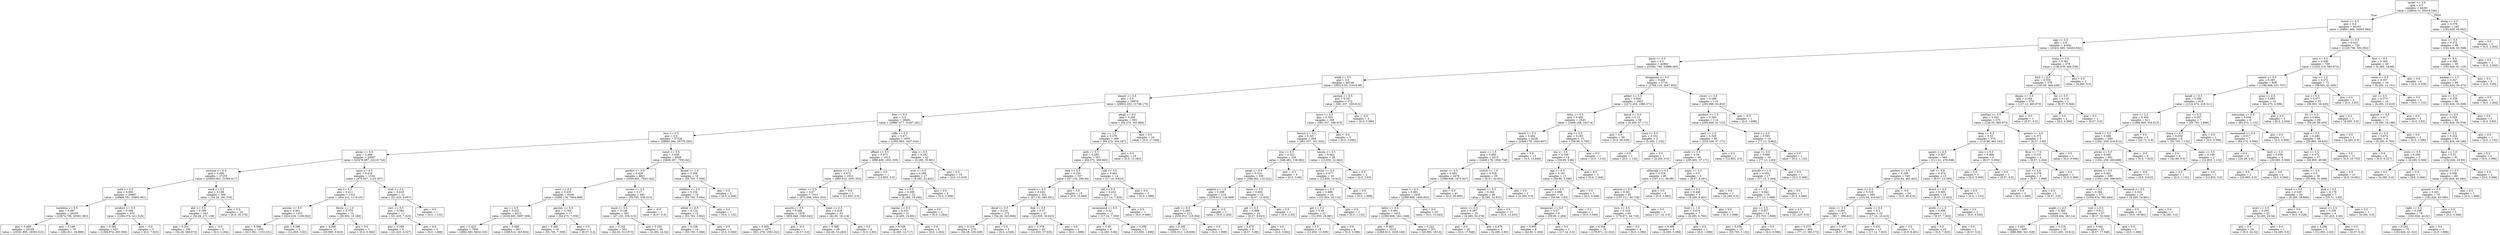 digraph Tree {
node [shape=box] ;
0 [label="reciev <= 0.5\ngini = 0.5\nsamples = 44261\nvalue = [34854.31, 35019.246]"] ;
1 [label="wasnt <= 0.5\ngini = 0.5\nsamples = 44161\nvalue = [34661.484, 34953.584]"] ;
0 -> 1 [labeldistance=2.5, labelangle=45, headlabel="True"] ;
2 [label="egg <= 0.5\ngini = 0.5\nsamples = 43441\nvalue = [33431.685, 34450.932]"] ;
1 -> 2 ;
3 [label="know <= 0.5\ngini = 0.5\nsamples = 42862\nvalue = [33281.709, 33966.393]"] ;
2 -> 3 ;
4 [label="weak <= 0.5\ngini = 0.5\nsamples = 40146\nvalue = [30513.59, 31918.99]"] ;
3 -> 4 ;
5 [label="beauti <= 0.5\ngini = 0.5\nsamples = 39874\nvalue = [29952.253, 31749.175]"] ;
4 -> 5 ;
6 [label="free <= 0.5\ngini = 0.5\nsamples = 39481\nvalue = [29887.977, 31407.281]"] ;
5 -> 6 ;
7 [label="love <= 0.5\ngini = 0.5\nsamples = 37526\nvalue = [28885.284, 29770.265]"] ;
6 -> 7 ;
8 [label="alway <= 0.5\ngini = 0.498\nsamples = 28587\nvalue = [25478.697, 22219.724]"] ;
7 -> 8 ;
9 [label="awesom <= 0.5\ngini = 0.496\nsamples = 27253\nvalue = [25003.061, 21094.417]"] ;
8 -> 9 ;
10 [label="noth <= 0.5\ngini = 0.496\nsamples = 26887\nvalue = [24968.781, 20802.901]"] ;
9 -> 10 ;
11 [label="tasteless <= 0.5\ngini = 0.497\nsamples = 26255\nvalue = [23674.706, 20391.383]"] ;
10 -> 11 ;
12 [label="gini = 0.498\nsamples = 26185\nvalue = [23391.895, 20362.515]"] ;
11 -> 12 ;
13 [label="gini = 0.168\nsamples = 70\nvalue = [282.811, 28.869]"] ;
11 -> 13 ;
14 [label="product <= 3.5\ngini = 0.366\nsamples = 632\nvalue = [1294.074, 411.518]"] ;
10 -> 14 ;
15 [label="gini = 0.362\nsamples = 627\nvalue = [1294.074, 403.594]"] ;
14 -> 15 ;
16 [label="gini = -0.0\nsamples = 5\nvalue = [0.0, 7.925]"] ;
14 -> 16 ;
17 [label="work <= 0.5\ngini = 0.188\nsamples = 366\nvalue = [34.28, 291.516]"] ;
9 -> 17 ;
18 [label="alot <= 0.5\ngini = 0.199\nsamples = 342\nvalue = [34.28, 271.138]"] ;
17 -> 18 ;
19 [label="gini = 0.201\nsamples = 339\nvalue = [34.28, 268.874]"] ;
18 -> 19 ;
20 [label="gini = -0.0\nsamples = 3\nvalue = [0.0, 2.264]"] ;
18 -> 20 ;
21 [label="gini = 0.0\nsamples = 24\nvalue = [0.0, 20.378]"] ;
17 -> 21 ;
22 [label="upon <= 0.5\ngini = 0.418\nsamples = 1334\nvalue = [475.637, 1125.307]"] ;
8 -> 22 ;
23 [label="ate <= 0.5\ngini = 0.411\nsamples = 1322\nvalue = [454.212, 1116.25]"] ;
22 -> 23 ;
24 [label="answer <= 0.5\ngini = 0.401\nsamples = 1310\nvalue = [424.216, 1106.062]"] ;
23 -> 24 ;
25 [label="gini = 0.396\nsamples = 1305\nvalue = [411.361, 1103.231]"] ;
24 -> 25 ;
26 [label="gini = 0.296\nsamples = 5\nvalue = [12.855, 2.83]"] ;
24 -> 26 ;
27 [label="throw <= 1.0\ngini = 0.379\nsamples = 12\nvalue = [29.995, 10.189]"] ;
23 -> 27 ;
28 [label="gini = 0.368\nsamples = 11\nvalue = [29.995, 9.623]"] ;
27 -> 28 ;
29 [label="gini = 0.0\nsamples = 1\nvalue = [0.0, 0.566]"] ;
27 -> 29 ;
30 [label="truli <= 0.5\ngini = 0.418\nsamples = 12\nvalue = [21.425, 9.057]"] ;
22 -> 30 ;
31 [label="serv <= 0.5\ngini = 0.394\nsamples = 11\nvalue = [21.425, 7.925]"] ;
30 -> 31 ;
32 [label="gini = 0.349\nsamples = 9\nvalue = [21.425, 6.227]"] ;
31 -> 32 ;
33 [label="gini = 0.0\nsamples = 2\nvalue = [0.0, 1.698]"] ;
31 -> 33 ;
34 [label="gini = 0.0\nsamples = 1\nvalue = [0.0, 1.132]"] ;
30 -> 34 ;
35 [label="vomit <= 0.5\ngini = 0.428\nsamples = 8939\nvalue = [3406.587, 7550.54]"] ;
7 -> 35 ;
36 [label="perfect <= 0.5\ngini = 0.426\nsamples = 8921\nvalue = [3350.881, 7543.182]"] ;
35 -> 36 ;
37 [label="wors <= 0.5\ngini = 0.435\nsamples = 8329\nvalue = [3295.176, 7004.868]"] ;
36 -> 37 ;
38 [label="say <= 0.5\ngini = 0.432\nsamples = 8312\nvalue = [3230.901, 6997.509]"] ;
37 -> 38 ;
39 [label="gini = 0.423\nsamples = 7845\nvalue = [2892.385, 6634.105]"] ;
38 -> 39 ;
40 [label="gini = 0.499\nsamples = 467\nvalue = [338.516, 363.404]"] ;
38 -> 40 ;
41 [label="parsley <= 0.5\ngini = 0.184\nsamples = 17\nvalue = [64.275, 7.359]"] ;
37 -> 41 ;
42 [label="gini = 0.206\nsamples = 16\nvalue = [55.705, 7.359]"] ;
41 -> 42 ;
43 [label="gini = 0.0\nsamples = 1\nvalue = [8.57, 0.0]"] ;
41 -> 43 ;
44 [label="review <= 2.5\ngini = 0.17\nsamples = 592\nvalue = [55.705, 538.313]"] ;
36 -> 44 ;
45 [label="hand <= 0.5\ngini = 0.148\nsamples = 591\nvalue = [47.135, 538.313]"] ;
44 -> 45 ;
46 [label="gini = 0.142\nsamples = 561\nvalue = [42.85, 513.973]"] ;
45 -> 46 ;
47 [label="gini = 0.255\nsamples = 30\nvalue = [4.285, 24.34]"] ;
45 -> 47 ;
48 [label="gini = -0.0\nsamples = 1\nvalue = [8.57, 0.0]"] ;
44 -> 48 ;
49 [label="fennel <= 1.0\ngini = 0.206\nsamples = 18\nvalue = [55.705, 7.359]"] ;
35 -> 49 ;
50 [label="children <= 0.5\ngini = 0.154\nsamples = 16\nvalue = [55.705, 5.094]"] ;
49 -> 50 ;
51 [label="either <= 0.5\ngini = 0.124\nsamples = 15\nvalue = [55.705, 3.962]"] ;
50 -> 51 ;
52 [label="gini = 0.108\nsamples = 14\nvalue = [55.705, 3.396]"] ;
51 -> 52 ;
53 [label="gini = 0.0\nsamples = 1\nvalue = [0.0, 0.566]"] ;
51 -> 53 ;
54 [label="gini = 0.0\nsamples = 1\nvalue = [0.0, 1.132]"] ;
50 -> 54 ;
55 [label="gini = 0.0\nsamples = 2\nvalue = [0.0, 2.264]"] ;
49 -> 55 ;
56 [label="coffe <= 2.5\ngini = 0.471\nsamples = 1955\nvalue = [1002.693, 1637.016]"] ;
6 -> 56 ;
57 [label="offend <= 0.5\ngini = 0.473\nsamples = 1913\nvalue = [998.408, 1601.355]"] ;
56 -> 57 ;
58 [label="poison <= 1.5\ngini = 0.472\nsamples = 1912\nvalue = [985.553, 1601.355]"] ;
57 -> 58 ;
59 [label="rather <= 0.5\ngini = 0.47\nsamples = 1911\nvalue = [972.698, 1601.355]"] ;
58 -> 59 ;
60 [label="ascorb <= 0.5\ngini = 0.466\nsamples = 1878\nvalue = [929.848, 1583.242]"] ;
59 -> 60 ;
61 [label="gini = 0.465\nsamples = 1877\nvalue = [921.278, 1583.242]"] ;
60 -> 61 ;
62 [label="gini = -0.0\nsamples = 1\nvalue = [8.57, 0.0]"] ;
60 -> 62 ;
63 [label="treat <= 0.5\ngini = 0.418\nsamples = 33\nvalue = [42.85, 18.114]"] ;
59 -> 63 ;
64 [label="gini = 0.388\nsamples = 29\nvalue = [42.85, 15.283]"] ;
63 -> 64 ;
65 [label="gini = 0.0\nsamples = 4\nvalue = [0.0, 2.83]"] ;
63 -> 65 ;
66 [label="gini = 0.0\nsamples = 1\nvalue = [12.855, 0.0]"] ;
58 -> 66 ;
67 [label="gini = 0.0\nsamples = 1\nvalue = [12.855, 0.0]"] ;
57 -> 67 ;
68 [label="ship <= 0.5\ngini = 0.192\nsamples = 42\nvalue = [4.285, 35.661]"] ;
56 -> 68 ;
69 [label="ever <= 0.5\ngini = 0.268\nsamples = 27\nvalue = [4.285, 22.642]"] ;
68 -> 69 ;
70 [label="bar <= 0.5\ngini = 0.298\nsamples = 23\nvalue = [4.285, 19.246]"] ;
69 -> 70 ;
71 [label="regular <= 0.5\ngini = 0.322\nsamples = 21\nvalue = [4.285, 16.981]"] ;
70 -> 71 ;
72 [label="gini = 0.349\nsamples = 18\nvalue = [4.285, 14.717]"] ;
71 -> 72 ;
73 [label="gini = 0.0\nsamples = 3\nvalue = [0.0, 2.264]"] ;
71 -> 73 ;
74 [label="gini = 0.0\nsamples = 2\nvalue = [0.0, 2.264]"] ;
70 -> 74 ;
75 [label="gini = 0.0\nsamples = 4\nvalue = [0.0, 3.396]"] ;
69 -> 75 ;
76 [label="gini = 0.0\nsamples = 15\nvalue = [0.0, 13.019]"] ;
68 -> 76 ;
77 [label="peopl <= 0.5\ngini = 0.266\nsamples = 393\nvalue = [64.275, 341.894]"] ;
5 -> 77 ;
78 [label="day <= 1.5\ngini = 0.276\nsamples = 369\nvalue = [64.275, 324.347]"] ;
77 -> 78 ;
79 [label="noth <= 0.5\ngini = 0.285\nsamples = 351\nvalue = [64.275, 309.063]"] ;
78 -> 79 ;
80 [label="larg <= 0.5\ngini = 0.235\nsamples = 337\nvalue = [47.135, 299.44]"] ;
79 -> 80 ;
81 [label="would <= 0.5\ngini = 0.244\nsamples = 322\nvalue = [47.135, 283.591]"] ;
80 -> 81 ;
82 [label="decaf <= 0.5\ngini = 0.216\nsamples = 275\nvalue = [34.28, 243.968]"] ;
81 -> 82 ;
83 [label="gini = 0.219\nsamples = 270\nvalue = [34.28, 239.439]"] ;
82 -> 83 ;
84 [label="gini = 0.0\nsamples = 5\nvalue = [0.0, 4.528]"] ;
82 -> 84 ;
85 [label="feel <= 0.5\ngini = 0.37\nsamples = 47\nvalue = [12.855, 39.623]"] ;
81 -> 85 ;
86 [label="gini = 0.378\nsamples = 45\nvalue = [12.855, 37.925]"] ;
85 -> 86 ;
87 [label="gini = 0.0\nsamples = 2\nvalue = [0.0, 1.698]"] ;
85 -> 87 ;
88 [label="gini = 0.0\nsamples = 15\nvalue = [0.0, 15.849]"] ;
80 -> 88 ;
89 [label="rubi <= 0.5\ngini = 0.461\nsamples = 14\nvalue = [17.14, 9.623]"] ;
79 -> 89 ;
90 [label="tall <= 0.5\ngini = 0.432\nsamples = 12\nvalue = [17.14, 7.925]"] ;
89 -> 90 ;
91 [label="recommend <= 0.5\ngini = 0.42\nsamples = 11\nvalue = [17.14, 7.359]"] ;
90 -> 91 ;
92 [label="gini = 0.49\nsamples = 8\nvalue = [4.285, 5.66]"] ;
91 -> 92 ;
93 [label="gini = 0.206\nsamples = 3\nvalue = [12.855, 1.698]"] ;
91 -> 93 ;
94 [label="gini = 0.0\nsamples = 1\nvalue = [0.0, 0.566]"] ;
90 -> 94 ;
95 [label="gini = 0.0\nsamples = 2\nvalue = [0.0, 1.698]"] ;
89 -> 95 ;
96 [label="gini = 0.0\nsamples = 18\nvalue = [0.0, 15.283]"] ;
78 -> 96 ;
97 [label="gini = 0.0\nsamples = 24\nvalue = [0.0, 17.548]"] ;
77 -> 97 ;
98 [label="caution <= 0.5\ngini = 0.357\nsamples = 272\nvalue = [561.337, 169.815]"] ;
4 -> 98 ;
99 [label="move <= 0.5\ngini = 0.353\nsamples = 269\nvalue = [561.337, 166.419]"] ;
98 -> 99 ;
100 [label="favorit <= 0.5\ngini = 0.347\nsamples = 264\nvalue = [561.337, 161.324]"] ;
99 -> 100 ;
101 [label="live <= 0.5\ngini = 0.322\nsamples = 236\nvalue = [548.482, 138.682]"] ;
100 -> 101 ;
102 [label="peopl <= 0.5\ngini = 0.314\nsamples = 230\nvalue = [548.482, 133.022]"] ;
101 -> 102 ;
103 [label="english <= 1.5\ngini = 0.298\nsamples = 214\nvalue = [539.912, 120.569]"] ;
102 -> 103 ;
104 [label="carb <= 0.5\ngini = 0.295\nsamples = 212\nvalue = [539.912, 118.304]"] ;
103 -> 104 ;
105 [label="gini = 0.292\nsamples = 211\nvalue = [539.912, 116.606]"] ;
104 -> 105 ;
106 [label="gini = 0.0\nsamples = 1\nvalue = [0.0, 1.698]"] ;
104 -> 106 ;
107 [label="gini = -0.0\nsamples = 2\nvalue = [0.0, 2.264]"] ;
103 -> 107 ;
108 [label="black <= 0.5\ngini = 0.483\nsamples = 16\nvalue = [8.57, 12.453]"] ;
102 -> 108 ;
109 [label="get <= 0.5\ngini = 0.498\nsamples = 14\nvalue = [8.57, 9.623]"] ;
108 -> 109 ;
110 [label="gini = 0.479\nsamples = 9\nvalue = [8.57, 5.66]"] ;
109 -> 110 ;
111 [label="gini = 0.0\nsamples = 5\nvalue = [0.0, 3.962]"] ;
109 -> 111 ;
112 [label="gini = 0.0\nsamples = 2\nvalue = [0.0, 2.83]"] ;
108 -> 112 ;
113 [label="gini = -0.0\nsamples = 6\nvalue = [0.0, 5.66]"] ;
101 -> 113 ;
114 [label="becom <= 0.5\ngini = 0.462\nsamples = 28\nvalue = [12.855, 22.642]"] ;
100 -> 114 ;
115 [label="mocha <= 0.5\ngini = 0.477\nsamples = 25\nvalue = [12.855, 19.812]"] ;
114 -> 115 ;
116 [label="danger <= 0.5\ngini = 0.486\nsamples = 24\nvalue = [12.855, 18.114]"] ;
115 -> 116 ;
117 [label="get <= 0.5\ngini = 0.49\nsamples = 22\nvalue = [12.855, 16.981]"] ;
116 -> 117 ;
118 [label="gini = 0.5\nsamples = 18\nvalue = [12.855, 13.585]"] ;
117 -> 118 ;
119 [label="gini = 0.0\nsamples = 4\nvalue = [0.0, 3.396]"] ;
117 -> 119 ;
120 [label="gini = 0.0\nsamples = 2\nvalue = [0.0, 1.132]"] ;
116 -> 120 ;
121 [label="gini = 0.0\nsamples = 1\nvalue = [0.0, 1.698]"] ;
115 -> 121 ;
122 [label="gini = 0.0\nsamples = 3\nvalue = [0.0, 2.83]"] ;
114 -> 122 ;
123 [label="gini = -0.0\nsamples = 5\nvalue = [0.0, 5.094]"] ;
99 -> 123 ;
124 [label="gini = -0.0\nsamples = 3\nvalue = [0.0, 3.396]"] ;
98 -> 124 ;
125 [label="disappoint <= 0.5\ngini = 0.489\nsamples = 2716\nvalue = [2768.119, 2047.403]"] ;
3 -> 125 ;
126 [label="addict <= 0.5\ngini = 0.494\nsamples = 2601\nvalue = [2472.453, 1984.571]"] ;
125 -> 126 ;
127 [label="refus <= 0.5\ngini = 0.492\nsamples = 2543\nvalue = [2468.168, 1927.4]"] ;
126 -> 127 ;
128 [label="hearti <= 0.5\ngini = 0.494\nsamples = 2528\nvalue = [2408.178, 1920.607]"] ;
127 -> 128 ;
129 [label="mani <= 1.5\ngini = 0.493\nsamples = 2515\nvalue = [2408.178, 1904.758]"] ;
128 -> 129 ;
130 [label="easier <= 0.5\ngini = 0.492\nsamples = 2476\nvalue = [2399.608, 1871.927]"] ;
129 -> 130 ;
131 [label="toast <= 0.5\ngini = 0.491\nsamples = 2435\nvalue = [2399.608, 1836.832]"] ;
130 -> 131 ;
132 [label="delici <= 0.5\ngini = 0.491\nsamples = 2415\nvalue = [2399.608, 1821.549]"] ;
131 -> 132 ;
133 [label="gini = 0.483\nsamples = 2214\nvalue = [2369.613, 1638.149]"] ;
132 -> 133 ;
134 [label="gini = 0.242\nsamples = 201\nvalue = [29.995, 183.4]"] ;
132 -> 134 ;
135 [label="gini = 0.0\nsamples = 20\nvalue = [0.0, 15.283]"] ;
131 -> 135 ;
136 [label="gini = 0.0\nsamples = 41\nvalue = [0.0, 35.095]"] ;
130 -> 136 ;
137 [label="switch <= 1.0\ngini = 0.328\nsamples = 39\nvalue = [8.57, 32.831]"] ;
129 -> 137 ;
138 [label="ingredi <= 0.5\ngini = 0.204\nsamples = 38\nvalue = [4.285, 32.831]"] ;
137 -> 138 ;
139 [label="never <= 0.5\ngini = 0.287\nsamples = 25\nvalue = [4.285, 20.378]"] ;
138 -> 139 ;
140 [label="gini = 0.0\nsamples = 20\nvalue = [0.0, 17.548]"] ;
139 -> 140 ;
141 [label="gini = 0.479\nsamples = 5\nvalue = [4.285, 2.83]"] ;
139 -> 141 ;
142 [label="gini = 0.0\nsamples = 13\nvalue = [0.0, 12.453]"] ;
138 -> 142 ;
143 [label="gini = 0.0\nsamples = 1\nvalue = [4.285, 0.0]"] ;
137 -> 143 ;
144 [label="gini = 0.0\nsamples = 13\nvalue = [0.0, 15.849]"] ;
128 -> 144 ;
145 [label="elig <= 0.5\ngini = 0.183\nsamples = 15\nvalue = [59.99, 6.793]"] ;
127 -> 145 ;
146 [label="tea <= 3.0\ngini = 0.158\nsamples = 14\nvalue = [59.99, 5.66]"] ;
145 -> 146 ;
147 [label="age <= 0.5\ngini = 0.101\nsamples = 11\nvalue = [59.99, 3.396]"] ;
146 -> 147 ;
148 [label="enough <= 0.5\ngini = 0.086\nsamples = 10\nvalue = [59.99, 2.83]"] ;
147 -> 148 ;
149 [label="temporari <= 0.5\ngini = 0.07\nsamples = 9\nvalue = [59.99, 2.264]"] ;
148 -> 149 ;
150 [label="gini = 0.095\nsamples = 8\nvalue = [42.85, 2.264]"] ;
149 -> 150 ;
151 [label="gini = 0.0\nsamples = 1\nvalue = [17.14, 0.0]"] ;
149 -> 151 ;
152 [label="gini = 0.0\nsamples = 1\nvalue = [0.0, 0.566]"] ;
148 -> 152 ;
153 [label="gini = 0.0\nsamples = 1\nvalue = [0.0, 0.566]"] ;
147 -> 153 ;
154 [label="gini = 0.0\nsamples = 3\nvalue = [0.0, 2.264]"] ;
146 -> 154 ;
155 [label="gini = 0.0\nsamples = 1\nvalue = [0.0, 1.132]"] ;
145 -> 155 ;
156 [label="batch <= 0.5\ngini = 0.13\nsamples = 58\nvalue = [4.285, 57.171]"] ;
126 -> 156 ;
157 [label="gini = 0.0\nsamples = 56\nvalue = [0.0, 56.039]"] ;
156 -> 157 ;
158 [label="crazi <= 0.5\ngini = 0.331\nsamples = 2\nvalue = [4.285, 1.132]"] ;
156 -> 158 ;
159 [label="gini = 0.0\nsamples = 1\nvalue = [0.0, 1.132]"] ;
158 -> 159 ;
160 [label="gini = 0.0\nsamples = 1\nvalue = [4.285, 0.0]"] ;
158 -> 160 ;
161 [label="receiv <= 3.0\ngini = 0.289\nsamples = 115\nvalue = [295.666, 62.832]"] ;
125 -> 161 ;
162 [label="product <= 1.5\ngini = 0.284\nsamples = 114\nvalue = [295.666, 61.133]"] ;
161 -> 162 ;
163 [label="part <= 1.0\ngini = 0.329\nsamples = 95\nvalue = [218.536, 57.171]"] ;
162 -> 163 ;
164 [label="could <= 0.5\ngini = 0.34\nsamples = 94\nvalue = [205.681, 57.171]"] ;
163 -> 164 ;
165 [label="although <= 0.5\ngini = 0.318\nsamples = 85\nvalue = [197.111, 48.68]"] ;
164 -> 165 ;
166 [label="neutral <= 0.5\ngini = 0.301\nsamples = 81\nvalue = [197.111, 44.718]"] ;
165 -> 166 ;
167 [label="turn <= 0.5\ngini = 0.319\nsamples = 80\nvalue = [179.971, 44.718]"] ;
166 -> 167 ;
168 [label="gini = 0.304\nsamples = 76\nvalue = [179.971, 41.322]"] ;
167 -> 168 ;
169 [label="gini = 0.0\nsamples = 4\nvalue = [0.0, 3.396]"] ;
167 -> 169 ;
170 [label="gini = 0.0\nsamples = 1\nvalue = [17.14, 0.0]"] ;
166 -> 170 ;
171 [label="gini = 0.0\nsamples = 4\nvalue = [0.0, 3.962]"] ;
165 -> 171 ;
172 [label="enjoy <= 2.5\ngini = 0.5\nsamples = 9\nvalue = [8.57, 8.491]"] ;
164 -> 172 ;
173 [label="load <= 0.5\ngini = 0.446\nsamples = 8\nvalue = [4.285, 8.491]"] ;
172 -> 173 ;
174 [label="food <= 1.0\ngini = 0.474\nsamples = 7\nvalue = [4.285, 6.793]"] ;
173 -> 174 ;
175 [label="gini = 0.496\nsamples = 6\nvalue = [4.285, 5.094]"] ;
174 -> 175 ;
176 [label="gini = 0.0\nsamples = 1\nvalue = [0.0, 1.698]"] ;
174 -> 176 ;
177 [label="gini = 0.0\nsamples = 1\nvalue = [0.0, 1.698]"] ;
173 -> 177 ;
178 [label="gini = 0.0\nsamples = 1\nvalue = [4.285, 0.0]"] ;
172 -> 178 ;
179 [label="gini = 0.0\nsamples = 1\nvalue = [12.855, 0.0]"] ;
163 -> 179 ;
180 [label="limb <= 0.5\ngini = 0.093\nsamples = 19\nvalue = [77.13, 3.962]"] ;
162 -> 180 ;
181 [label="snap <= 0.5\ngini = 0.068\nsamples = 18\nvalue = [77.13, 2.83]"] ;
180 -> 181 ;
182 [label="possibl <= 1.5\ngini = 0.055\nsamples = 17\nvalue = [77.13, 2.264]"] ;
181 -> 182 ;
183 [label="oil <= 1.5\ngini = 0.042\nsamples = 16\nvalue = [77.13, 1.698]"] ;
182 -> 183 ;
184 [label="guy <= 0.5\ngini = 0.057\nsamples = 14\nvalue = [55.705, 1.698]"] ;
183 -> 184 ;
185 [label="gini = 0.039\nsamples = 13\nvalue = [55.705, 1.132]"] ;
184 -> 185 ;
186 [label="gini = 0.0\nsamples = 1\nvalue = [0.0, 0.566]"] ;
184 -> 186 ;
187 [label="gini = 0.0\nsamples = 2\nvalue = [21.425, 0.0]"] ;
183 -> 187 ;
188 [label="gini = 0.0\nsamples = 1\nvalue = [0.0, 0.566]"] ;
182 -> 188 ;
189 [label="gini = 0.0\nsamples = 1\nvalue = [0.0, 0.566]"] ;
181 -> 189 ;
190 [label="gini = 0.0\nsamples = 1\nvalue = [0.0, 1.132]"] ;
180 -> 190 ;
191 [label="gini = -0.0\nsamples = 1\nvalue = [0.0, 1.698]"] ;
161 -> 191 ;
192 [label="troop <= 0.5\ngini = 0.361\nsamples = 579\nvalue = [149.976, 484.539]"] ;
2 -> 192 ;
193 [label="bird <= 0.5\ngini = 0.355\nsamples = 578\nvalue = [145.69, 484.539]"] ;
192 -> 193 ;
194 [label="despis <= 0.5\ngini = 0.344\nsamples = 576\nvalue = [137.12, 483.973]"] ;
193 -> 194 ;
195 [label="xanthan <= 0.5\ngini = 0.332\nsamples = 575\nvalue = [128.55, 483.973]"] ;
194 -> 195 ;
196 [label="deep <= 0.5\ngini = 0.32\nsamples = 570\nvalue = [119.98, 481.142]"] ;
195 -> 196 ;
197 [label="pantri <= 0.5\ngini = 0.307\nsamples = 564\nvalue = [111.41, 476.048]"] ;
196 -> 197 ;
198 [label="perfect <= 0.5\ngini = 0.298\nsamples = 549\nvalue = [102.84, 462.463]"] ;
197 -> 198 ;
199 [label="item <= 0.5\ngini = 0.318\nsamples = 495\nvalue = [102.84, 416.047]"] ;
198 -> 199 ;
200 [label="choic <= 0.5\ngini = 0.291\nsamples = 471\nvalue = [85.7, 399.631]"] ;
199 -> 200 ;
201 [label="gini = 0.275\nsamples = 460\nvalue = [77.13, 392.273]"] ;
200 -> 201 ;
202 [label="gini = 0.497\nsamples = 11\nvalue = [8.57, 7.359]"] ;
200 -> 202 ;
203 [label="make <= 0.5\ngini = 0.5\nsamples = 24\nvalue = [17.14, 16.415]"] ;
199 -> 203 ;
204 [label="gini = 0.432\nsamples = 13\nvalue = [17.14, 7.925]"] ;
203 -> 204 ;
205 [label="gini = 0.0\nsamples = 11\nvalue = [0.0, 8.491]"] ;
203 -> 205 ;
206 [label="gini = -0.0\nsamples = 54\nvalue = [0.0, 46.416]"] ;
198 -> 206 ;
207 [label="loft <= 0.5\ngini = 0.474\nsamples = 15\nvalue = [8.57, 13.585]"] ;
197 -> 207 ;
208 [label="direct <= 0.5\ngini = 0.483\nsamples = 14\nvalue = [8.57, 12.453]"] ;
207 -> 208 ;
209 [label="pretti <= 1.5\ngini = 0.499\nsamples = 11\nvalue = [8.57, 7.925]"] ;
208 -> 209 ;
210 [label="gini = 0.0\nsamples = 10\nvalue = [0.0, 7.925]"] ;
209 -> 210 ;
211 [label="gini = 0.0\nsamples = 1\nvalue = [8.57, 0.0]"] ;
209 -> 211 ;
212 [label="gini = 0.0\nsamples = 3\nvalue = [0.0, 4.528]"] ;
208 -> 212 ;
213 [label="gini = 0.0\nsamples = 1\nvalue = [0.0, 1.132]"] ;
207 -> 213 ;
214 [label="size <= 0.5\ngini = 0.468\nsamples = 6\nvalue = [8.57, 5.094]"] ;
196 -> 214 ;
215 [label="gini = 0.0\nsamples = 5\nvalue = [0.0, 5.094]"] ;
214 -> 215 ;
216 [label="gini = 0.0\nsamples = 1\nvalue = [8.57, 0.0]"] ;
214 -> 216 ;
217 [label="groceri <= 0.5\ngini = 0.373\nsamples = 5\nvalue = [8.57, 2.83]"] ;
195 -> 217 ;
218 [label="flour <= 7.0\ngini = 0.331\nsamples = 4\nvalue = [8.57, 2.264]"] ;
217 -> 218 ;
219 [label="tast <= 1.0\ngini = 0.276\nsamples = 3\nvalue = [8.57, 1.698]"] ;
218 -> 219 ;
220 [label="gini = 0.0\nsamples = 2\nvalue = [0.0, 1.698]"] ;
219 -> 220 ;
221 [label="gini = 0.0\nsamples = 1\nvalue = [8.57, 0.0]"] ;
219 -> 221 ;
222 [label="gini = 0.0\nsamples = 1\nvalue = [0.0, 0.566]"] ;
218 -> 222 ;
223 [label="gini = 0.0\nsamples = 1\nvalue = [0.0, 0.566]"] ;
217 -> 223 ;
224 [label="gini = -0.0\nsamples = 1\nvalue = [8.57, 0.0]"] ;
194 -> 224 ;
225 [label="far <= 0.5\ngini = 0.116\nsamples = 2\nvalue = [8.57, 0.566]"] ;
193 -> 225 ;
226 [label="gini = 0.0\nsamples = 1\nvalue = [0.0, 0.566]"] ;
225 -> 226 ;
227 [label="gini = 0.0\nsamples = 1\nvalue = [8.57, 0.0]"] ;
225 -> 227 ;
228 [label="gini = 0.0\nsamples = 1\nvalue = [4.285, 0.0]"] ;
192 -> 228 ;
229 [label="dinner <= 0.5\ngini = 0.412\nsamples = 720\nvalue = [1229.799, 502.652]"] ;
1 -> 229 ;
230 [label="nice <= 0.5\ngini = 0.406\nsamples = 700\nvalue = [1225.514, 483.973]"] ;
229 -> 230 ;
231 [label="cannot <= 0.5\ngini = 0.387\nsamples = 628\nvalue = [1186.949, 421.707]"] ;
230 -> 231 ;
232 [label="handl <= 0.5\ngini = 0.396\nsamples = 618\nvalue = [1122.674, 418.311]"] ;
231 -> 232 ;
233 [label="corn <= 2.5\ngini = 0.404\nsamples = 611\nvalue = [1066.969, 416.613]"] ;
232 -> 233 ;
234 [label="book <= 0.5\ngini = 0.408\nsamples = 609\nvalue = [1041.259, 416.613]"] ;
233 -> 234 ;
235 [label="pricey <= 0.5\ngini = 0.405\nsamples = 601\nvalue = [1041.259, 408.688]"] ;
234 -> 235 ;
236 [label="gluten <= 0.5\ngini = 0.401\nsamples = 590\nvalue = [1041.259, 399.065]"] ;
235 -> 236 ;
237 [label="avail <= 0.5\ngini = 0.394\nsamples = 571\nvalue = [1036.974, 382.084]"] ;
236 -> 237 ;
238 [label="might <= 0.5\ngini = 0.385\nsamples = 544\nvalue = [1028.404, 361.14]"] ;
237 -> 238 ;
239 [label="gini = 0.401\nsamples = 499\nvalue = [886.998, 341.328]"] ;
238 -> 239 ;
240 [label="gini = 0.216\nsamples = 45\nvalue = [141.405, 19.812]"] ;
238 -> 240 ;
241 [label="visit <= 0.5\ngini = 0.412\nsamples = 27\nvalue = [8.57, 20.944]"] ;
237 -> 241 ;
242 [label="gini = 0.441\nsamples = 22\nvalue = [8.57, 17.548]"] ;
241 -> 242 ;
243 [label="gini = 0.0\nsamples = 5\nvalue = [0.0, 3.396]"] ;
241 -> 243 ;
244 [label="reconsid <= 0.5\ngini = 0.322\nsamples = 19\nvalue = [4.285, 16.981]"] ;
236 -> 244 ;
245 [label="gini = 0.0\nsamples = 18\nvalue = [0.0, 16.981]"] ;
244 -> 245 ;
246 [label="gini = 0.0\nsamples = 1\nvalue = [4.285, 0.0]"] ;
244 -> 246 ;
247 [label="gini = -0.0\nsamples = 11\nvalue = [0.0, 9.623]"] ;
235 -> 247 ;
248 [label="gini = -0.0\nsamples = 8\nvalue = [0.0, 7.925]"] ;
234 -> 248 ;
249 [label="gini = 0.0\nsamples = 2\nvalue = [25.71, 0.0]"] ;
233 -> 249 ;
250 [label="sinc <= 0.5\ngini = 0.057\nsamples = 7\nvalue = [55.705, 1.698]"] ;
232 -> 250 ;
251 [label="charg <= 0.5\ngini = 0.039\nsamples = 6\nvalue = [55.705, 1.132]"] ;
250 -> 251 ;
252 [label="gini = 0.0\nsamples = 4\nvalue = [42.85, 0.0]"] ;
251 -> 252 ;
253 [label="mani <= 0.5\ngini = 0.149\nsamples = 2\nvalue = [12.855, 1.132]"] ;
251 -> 253 ;
254 [label="gini = 0.0\nsamples = 1\nvalue = [0.0, 1.132]"] ;
253 -> 254 ;
255 [label="gini = 0.0\nsamples = 1\nvalue = [12.855, 0.0]"] ;
253 -> 255 ;
256 [label="gini = 0.0\nsamples = 1\nvalue = [0.0, 0.566]"] ;
250 -> 256 ;
257 [label="gone <= 0.5\ngini = 0.095\nsamples = 10\nvalue = [64.275, 3.396]"] ;
231 -> 257 ;
258 [label="maruchan <= 0.5\ngini = 0.034\nsamples = 8\nvalue = [64.275, 1.132]"] ;
257 -> 258 ;
259 [label="recommend <= 0.5\ngini = 0.017\nsamples = 7\nvalue = [64.275, 0.566]"] ;
258 -> 259 ;
260 [label="gini = 0.0\nsamples = 4\nvalue = [34.28, 0.0]"] ;
259 -> 260 ;
261 [label="tasti <= 0.5\ngini = 0.036\nsamples = 3\nvalue = [29.995, 0.566]"] ;
259 -> 261 ;
262 [label="gini = 0.0\nsamples = 2\nvalue = [29.995, 0.0]"] ;
261 -> 262 ;
263 [label="gini = 0.0\nsamples = 1\nvalue = [0.0, 0.566]"] ;
261 -> 263 ;
264 [label="gini = 0.0\nsamples = 1\nvalue = [0.0, 0.566]"] ;
258 -> 264 ;
265 [label="gini = 0.0\nsamples = 2\nvalue = [0.0, 2.264]"] ;
257 -> 265 ;
266 [label="way <= 1.5\ngini = 0.472\nsamples = 72\nvalue = [38.565, 62.265]"] ;
230 -> 266 ;
267 [label="sue <= 0.5\ngini = 0.477\nsamples = 70\nvalue = [38.565, 59.435]"] ;
266 -> 267 ;
268 [label="fri <= 0.5\ngini = 0.464\nsamples = 69\nvalue = [34.28, 59.435]"] ;
267 -> 268 ;
269 [label="high <= 0.5\ngini = 0.446\nsamples = 68\nvalue = [29.995, 59.435]"] ;
268 -> 269 ;
270 [label="tast <= 0.5\ngini = 0.472\nsamples = 57\nvalue = [29.995, 48.68]"] ;
269 -> 270 ;
271 [label="order <= 0.5\ngini = 0.5\nsamples = 36\nvalue = [29.995, 31.699]"] ;
270 -> 271 ;
272 [label="found <= 0.5\ngini = 0.225\nsamples = 29\nvalue = [4.285, 28.869]"] ;
271 -> 272 ;
273 [label="everi <= 0.5\ngini = 0.255\nsamples = 25\nvalue = [4.285, 24.34]"] ;
272 -> 273 ;
274 [label="gini = 0.0\nsamples = 24\nvalue = [0.0, 24.34]"] ;
273 -> 274 ;
275 [label="gini = 0.0\nsamples = 1\nvalue = [4.285, 0.0]"] ;
273 -> 275 ;
276 [label="gini = 0.0\nsamples = 4\nvalue = [0.0, 4.528]"] ;
272 -> 276 ;
277 [label="pick <= 0.5\ngini = 0.179\nsamples = 7\nvalue = [25.71, 2.83]"] ;
271 -> 277 ;
278 [label="wasnt <= 1.5\ngini = 0.206\nsamples = 6\nvalue = [21.425, 2.83]"] ;
277 -> 278 ;
279 [label="gini = 0.296\nsamples = 5\nvalue = [12.855, 2.83]"] ;
278 -> 279 ;
280 [label="gini = 0.0\nsamples = 1\nvalue = [8.57, 0.0]"] ;
278 -> 280 ;
281 [label="gini = 0.0\nsamples = 1\nvalue = [4.285, 0.0]"] ;
277 -> 281 ;
282 [label="gini = 0.0\nsamples = 21\nvalue = [0.0, 16.981]"] ;
270 -> 282 ;
283 [label="gini = 0.0\nsamples = 11\nvalue = [0.0, 10.755]"] ;
269 -> 283 ;
284 [label="gini = 0.0\nsamples = 1\nvalue = [4.285, 0.0]"] ;
268 -> 284 ;
285 [label="gini = 0.0\nsamples = 1\nvalue = [4.285, 0.0]"] ;
267 -> 285 ;
286 [label="gini = 0.0\nsamples = 2\nvalue = [0.0, 2.83]"] ;
266 -> 286 ;
287 [label="first <= 0.5\ngini = 0.304\nsamples = 20\nvalue = [4.285, 18.68]"] ;
229 -> 287 ;
288 [label="water <= 0.5\ngini = 0.357\nsamples = 16\nvalue = [4.285, 14.151]"] ;
287 -> 288 ;
289 [label="nut <= 0.5\ngini = 0.373\nsamples = 14\nvalue = [4.285, 13.019]"] ;
288 -> 289 ;
290 [label="ingredi <= 0.5\ngini = 0.417\nsamples = 11\nvalue = [4.285, 10.189]"] ;
289 -> 290 ;
291 [label="want <= 0.5\ngini = 0.474\nsamples = 8\nvalue = [4.285, 6.793]"] ;
290 -> 291 ;
292 [label="gini = 0.0\nsamples = 6\nvalue = [0.0, 6.227]"] ;
291 -> 292 ;
293 [label="store <= 0.5\ngini = 0.206\nsamples = 2\nvalue = [4.285, 0.566]"] ;
291 -> 293 ;
294 [label="gini = 0.0\nsamples = 1\nvalue = [4.285, 0.0]"] ;
293 -> 294 ;
295 [label="gini = 0.0\nsamples = 1\nvalue = [0.0, 0.566]"] ;
293 -> 295 ;
296 [label="gini = 0.0\nsamples = 3\nvalue = [0.0, 3.396]"] ;
290 -> 296 ;
297 [label="gini = 0.0\nsamples = 3\nvalue = [0.0, 2.83]"] ;
289 -> 297 ;
298 [label="gini = 0.0\nsamples = 2\nvalue = [0.0, 1.132]"] ;
288 -> 298 ;
299 [label="gini = 0.0\nsamples = 4\nvalue = [0.0, 4.528]"] ;
287 -> 299 ;
300 [label="along <= 0.5\ngini = 0.379\nsamples = 100\nvalue = [192.826, 65.662]"] ;
0 -> 300 [labeldistance=2.5, labelangle=-45, headlabel="False"] ;
301 [label="hour <= 0.5\ngini = 0.372\nsamples = 98\nvalue = [192.826, 63.398]"] ;
300 -> 301 ;
302 [label="cup <= 0.5\ngini = 0.366\nsamples = 95\nvalue = [192.826, 61.133]"] ;
301 -> 302 ;
303 [label="packag <= 1.5\ngini = 0.347\nsamples = 89\nvalue = [192.826, 55.473]"] ;
302 -> 303 ;
304 [label="new <= 0.5\ngini = 0.339\nsamples = 86\nvalue = [192.826, 53.209]"] ;
303 -> 304 ;
305 [label="minus <= 0.5\ngini = 0.328\nsamples = 84\nvalue = [192.826, 50.378]"] ;
304 -> 305 ;
306 [label="real <= 0.5\ngini = 0.324\nsamples = 83\nvalue = [192.826, 49.246]"] ;
305 -> 306 ;
307 [label="figur <= 1.0\ngini = 0.31\nsamples = 81\nvalue = [192.826, 45.85]"] ;
306 -> 307 ;
308 [label="crunchi <= 0.5\ngini = 0.308\nsamples = 80\nvalue = [192.826, 45.284]"] ;
307 -> 308 ;
309 [label="ground <= 0.5\ngini = 0.301\nsamples = 79\nvalue = [192.826, 43.586]"] ;
308 -> 309 ;
310 [label="right <= 0.5\ngini = 0.298\nsamples = 78\nvalue = [192.826, 43.02]"] ;
309 -> 310 ;
311 [label="gini = 0.291\nsamples = 75\nvalue = [192.826, 41.322]"] ;
310 -> 311 ;
312 [label="gini = 0.0\nsamples = 3\nvalue = [0.0, 1.698]"] ;
310 -> 312 ;
313 [label="gini = 0.0\nsamples = 1\nvalue = [0.0, 0.566]"] ;
309 -> 313 ;
314 [label="gini = 0.0\nsamples = 1\nvalue = [0.0, 1.698]"] ;
308 -> 314 ;
315 [label="gini = 0.0\nsamples = 1\nvalue = [0.0, 0.566]"] ;
307 -> 315 ;
316 [label="gini = 0.0\nsamples = 2\nvalue = [0.0, 3.396]"] ;
306 -> 316 ;
317 [label="gini = 0.0\nsamples = 1\nvalue = [0.0, 1.132]"] ;
305 -> 317 ;
318 [label="gini = 0.0\nsamples = 2\nvalue = [0.0, 2.83]"] ;
304 -> 318 ;
319 [label="gini = 0.0\nsamples = 3\nvalue = [0.0, 2.264]"] ;
303 -> 319 ;
320 [label="gini = 0.0\nsamples = 6\nvalue = [0.0, 5.66]"] ;
302 -> 320 ;
321 [label="gini = 0.0\nsamples = 3\nvalue = [0.0, 2.264]"] ;
301 -> 321 ;
322 [label="gini = 0.0\nsamples = 2\nvalue = [0.0, 2.264]"] ;
300 -> 322 ;
}